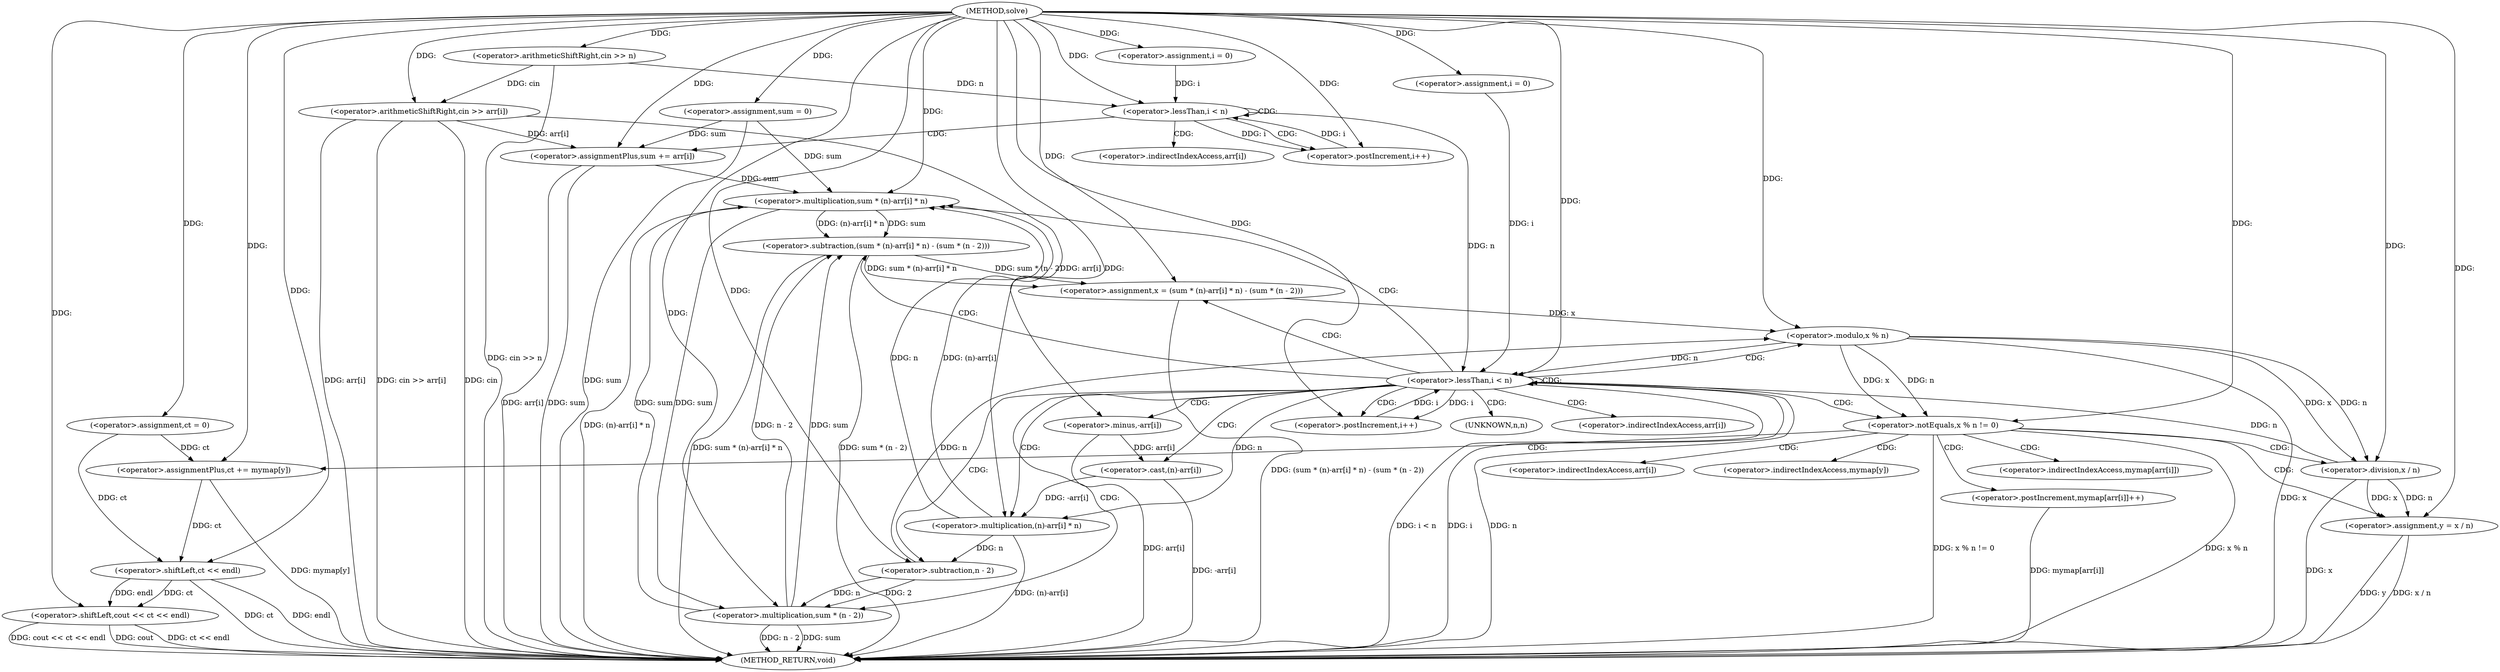 digraph "solve" {  
"1000319" [label = "(METHOD,solve)" ]
"1000417" [label = "(METHOD_RETURN,void)" ]
"1000322" [label = "(<operator>.arithmeticShiftRight,cin >> n)" ]
"1000333" [label = "(<operator>.assignment,sum = 0)" ]
"1000353" [label = "(<operator>.assignment,ct = 0)" ]
"1000412" [label = "(<operator>.shiftLeft,cout << ct << endl)" ]
"1000327" [label = "(<operator>.arithmeticShiftRight,cin >> arr[i])" ]
"1000338" [label = "(<operator>.assignment,i = 0)" ]
"1000341" [label = "(<operator>.lessThan,i < n)" ]
"1000344" [label = "(<operator>.postIncrement,i++)" ]
"1000346" [label = "(<operator>.assignmentPlus,sum += arr[i])" ]
"1000358" [label = "(<operator>.assignment,i = 0)" ]
"1000361" [label = "(<operator>.lessThan,i < n)" ]
"1000364" [label = "(<operator>.postIncrement,i++)" ]
"1000368" [label = "(<operator>.assignment,x = (sum * (n)-arr[i] * n) - (sum * (n - 2)))" ]
"1000406" [label = "(<operator>.postIncrement,mymap[arr[i]]++)" ]
"1000414" [label = "(<operator>.shiftLeft,ct << endl)" ]
"1000387" [label = "(<operator>.notEquals,x % n != 0)" ]
"1000370" [label = "(<operator>.subtraction,(sum * (n)-arr[i] * n) - (sum * (n - 2)))" ]
"1000371" [label = "(<operator>.multiplication,sum * (n)-arr[i] * n)" ]
"1000381" [label = "(<operator>.multiplication,sum * (n - 2))" ]
"1000388" [label = "(<operator>.modulo,x % n)" ]
"1000396" [label = "(<operator>.assignment,y = x / n)" ]
"1000401" [label = "(<operator>.assignmentPlus,ct += mymap[y])" ]
"1000373" [label = "(<operator>.multiplication,(n)-arr[i] * n)" ]
"1000383" [label = "(<operator>.subtraction,n - 2)" ]
"1000374" [label = "(<operator>.cast,(n)-arr[i])" ]
"1000398" [label = "(<operator>.division,x / n)" ]
"1000376" [label = "(<operator>.minus,-arr[i])" ]
"1000348" [label = "(<operator>.indirectIndexAccess,arr[i])" ]
"1000407" [label = "(<operator>.indirectIndexAccess,mymap[arr[i]])" ]
"1000409" [label = "(<operator>.indirectIndexAccess,arr[i])" ]
"1000403" [label = "(<operator>.indirectIndexAccess,mymap[y])" ]
"1000375" [label = "(UNKNOWN,n,n)" ]
"1000377" [label = "(<operator>.indirectIndexAccess,arr[i])" ]
  "1000322" -> "1000417"  [ label = "DDG: cin >> n"] 
  "1000327" -> "1000417"  [ label = "DDG: cin"] 
  "1000327" -> "1000417"  [ label = "DDG: arr[i]"] 
  "1000327" -> "1000417"  [ label = "DDG: cin >> arr[i]"] 
  "1000333" -> "1000417"  [ label = "DDG: sum"] 
  "1000361" -> "1000417"  [ label = "DDG: i"] 
  "1000361" -> "1000417"  [ label = "DDG: n"] 
  "1000361" -> "1000417"  [ label = "DDG: i < n"] 
  "1000414" -> "1000417"  [ label = "DDG: ct"] 
  "1000412" -> "1000417"  [ label = "DDG: ct << endl"] 
  "1000412" -> "1000417"  [ label = "DDG: cout << ct << endl"] 
  "1000376" -> "1000417"  [ label = "DDG: arr[i]"] 
  "1000374" -> "1000417"  [ label = "DDG: -arr[i]"] 
  "1000373" -> "1000417"  [ label = "DDG: (n)-arr[i]"] 
  "1000371" -> "1000417"  [ label = "DDG: (n)-arr[i] * n"] 
  "1000370" -> "1000417"  [ label = "DDG: sum * (n)-arr[i] * n"] 
  "1000381" -> "1000417"  [ label = "DDG: sum"] 
  "1000381" -> "1000417"  [ label = "DDG: n - 2"] 
  "1000370" -> "1000417"  [ label = "DDG: sum * (n - 2)"] 
  "1000368" -> "1000417"  [ label = "DDG: (sum * (n)-arr[i] * n) - (sum * (n - 2))"] 
  "1000388" -> "1000417"  [ label = "DDG: x"] 
  "1000387" -> "1000417"  [ label = "DDG: x % n"] 
  "1000387" -> "1000417"  [ label = "DDG: x % n != 0"] 
  "1000396" -> "1000417"  [ label = "DDG: y"] 
  "1000398" -> "1000417"  [ label = "DDG: x"] 
  "1000396" -> "1000417"  [ label = "DDG: x / n"] 
  "1000401" -> "1000417"  [ label = "DDG: mymap[y]"] 
  "1000406" -> "1000417"  [ label = "DDG: mymap[arr[i]]"] 
  "1000346" -> "1000417"  [ label = "DDG: sum"] 
  "1000346" -> "1000417"  [ label = "DDG: arr[i]"] 
  "1000414" -> "1000417"  [ label = "DDG: endl"] 
  "1000412" -> "1000417"  [ label = "DDG: cout"] 
  "1000319" -> "1000333"  [ label = "DDG: "] 
  "1000319" -> "1000353"  [ label = "DDG: "] 
  "1000319" -> "1000322"  [ label = "DDG: "] 
  "1000319" -> "1000338"  [ label = "DDG: "] 
  "1000327" -> "1000346"  [ label = "DDG: arr[i]"] 
  "1000319" -> "1000358"  [ label = "DDG: "] 
  "1000319" -> "1000412"  [ label = "DDG: "] 
  "1000414" -> "1000412"  [ label = "DDG: ct"] 
  "1000414" -> "1000412"  [ label = "DDG: endl"] 
  "1000322" -> "1000327"  [ label = "DDG: cin"] 
  "1000319" -> "1000327"  [ label = "DDG: "] 
  "1000338" -> "1000341"  [ label = "DDG: i"] 
  "1000344" -> "1000341"  [ label = "DDG: i"] 
  "1000319" -> "1000341"  [ label = "DDG: "] 
  "1000322" -> "1000341"  [ label = "DDG: n"] 
  "1000341" -> "1000344"  [ label = "DDG: i"] 
  "1000319" -> "1000344"  [ label = "DDG: "] 
  "1000333" -> "1000346"  [ label = "DDG: sum"] 
  "1000319" -> "1000346"  [ label = "DDG: "] 
  "1000358" -> "1000361"  [ label = "DDG: i"] 
  "1000364" -> "1000361"  [ label = "DDG: i"] 
  "1000319" -> "1000361"  [ label = "DDG: "] 
  "1000341" -> "1000361"  [ label = "DDG: n"] 
  "1000388" -> "1000361"  [ label = "DDG: n"] 
  "1000398" -> "1000361"  [ label = "DDG: n"] 
  "1000361" -> "1000364"  [ label = "DDG: i"] 
  "1000319" -> "1000364"  [ label = "DDG: "] 
  "1000370" -> "1000368"  [ label = "DDG: sum * (n)-arr[i] * n"] 
  "1000370" -> "1000368"  [ label = "DDG: sum * (n - 2)"] 
  "1000353" -> "1000414"  [ label = "DDG: ct"] 
  "1000401" -> "1000414"  [ label = "DDG: ct"] 
  "1000319" -> "1000414"  [ label = "DDG: "] 
  "1000319" -> "1000368"  [ label = "DDG: "] 
  "1000371" -> "1000370"  [ label = "DDG: sum"] 
  "1000371" -> "1000370"  [ label = "DDG: (n)-arr[i] * n"] 
  "1000381" -> "1000370"  [ label = "DDG: n - 2"] 
  "1000381" -> "1000370"  [ label = "DDG: sum"] 
  "1000388" -> "1000387"  [ label = "DDG: n"] 
  "1000388" -> "1000387"  [ label = "DDG: x"] 
  "1000319" -> "1000387"  [ label = "DDG: "] 
  "1000333" -> "1000371"  [ label = "DDG: sum"] 
  "1000381" -> "1000371"  [ label = "DDG: sum"] 
  "1000346" -> "1000371"  [ label = "DDG: sum"] 
  "1000319" -> "1000371"  [ label = "DDG: "] 
  "1000373" -> "1000371"  [ label = "DDG: n"] 
  "1000373" -> "1000371"  [ label = "DDG: (n)-arr[i]"] 
  "1000371" -> "1000381"  [ label = "DDG: sum"] 
  "1000319" -> "1000381"  [ label = "DDG: "] 
  "1000383" -> "1000381"  [ label = "DDG: 2"] 
  "1000383" -> "1000381"  [ label = "DDG: n"] 
  "1000368" -> "1000388"  [ label = "DDG: x"] 
  "1000319" -> "1000388"  [ label = "DDG: "] 
  "1000383" -> "1000388"  [ label = "DDG: n"] 
  "1000398" -> "1000396"  [ label = "DDG: x"] 
  "1000398" -> "1000396"  [ label = "DDG: n"] 
  "1000374" -> "1000373"  [ label = "DDG: -arr[i]"] 
  "1000361" -> "1000373"  [ label = "DDG: n"] 
  "1000319" -> "1000373"  [ label = "DDG: "] 
  "1000373" -> "1000383"  [ label = "DDG: n"] 
  "1000319" -> "1000383"  [ label = "DDG: "] 
  "1000319" -> "1000396"  [ label = "DDG: "] 
  "1000353" -> "1000401"  [ label = "DDG: ct"] 
  "1000319" -> "1000401"  [ label = "DDG: "] 
  "1000376" -> "1000374"  [ label = "DDG: arr[i]"] 
  "1000388" -> "1000398"  [ label = "DDG: x"] 
  "1000319" -> "1000398"  [ label = "DDG: "] 
  "1000388" -> "1000398"  [ label = "DDG: n"] 
  "1000327" -> "1000376"  [ label = "DDG: arr[i]"] 
  "1000341" -> "1000341"  [ label = "CDG: "] 
  "1000341" -> "1000344"  [ label = "CDG: "] 
  "1000341" -> "1000346"  [ label = "CDG: "] 
  "1000341" -> "1000348"  [ label = "CDG: "] 
  "1000361" -> "1000387"  [ label = "CDG: "] 
  "1000361" -> "1000370"  [ label = "CDG: "] 
  "1000361" -> "1000371"  [ label = "CDG: "] 
  "1000361" -> "1000368"  [ label = "CDG: "] 
  "1000361" -> "1000388"  [ label = "CDG: "] 
  "1000361" -> "1000377"  [ label = "CDG: "] 
  "1000361" -> "1000383"  [ label = "CDG: "] 
  "1000361" -> "1000373"  [ label = "CDG: "] 
  "1000361" -> "1000375"  [ label = "CDG: "] 
  "1000361" -> "1000376"  [ label = "CDG: "] 
  "1000361" -> "1000361"  [ label = "CDG: "] 
  "1000361" -> "1000374"  [ label = "CDG: "] 
  "1000361" -> "1000381"  [ label = "CDG: "] 
  "1000361" -> "1000364"  [ label = "CDG: "] 
  "1000387" -> "1000409"  [ label = "CDG: "] 
  "1000387" -> "1000396"  [ label = "CDG: "] 
  "1000387" -> "1000406"  [ label = "CDG: "] 
  "1000387" -> "1000401"  [ label = "CDG: "] 
  "1000387" -> "1000403"  [ label = "CDG: "] 
  "1000387" -> "1000407"  [ label = "CDG: "] 
  "1000387" -> "1000398"  [ label = "CDG: "] 
}
